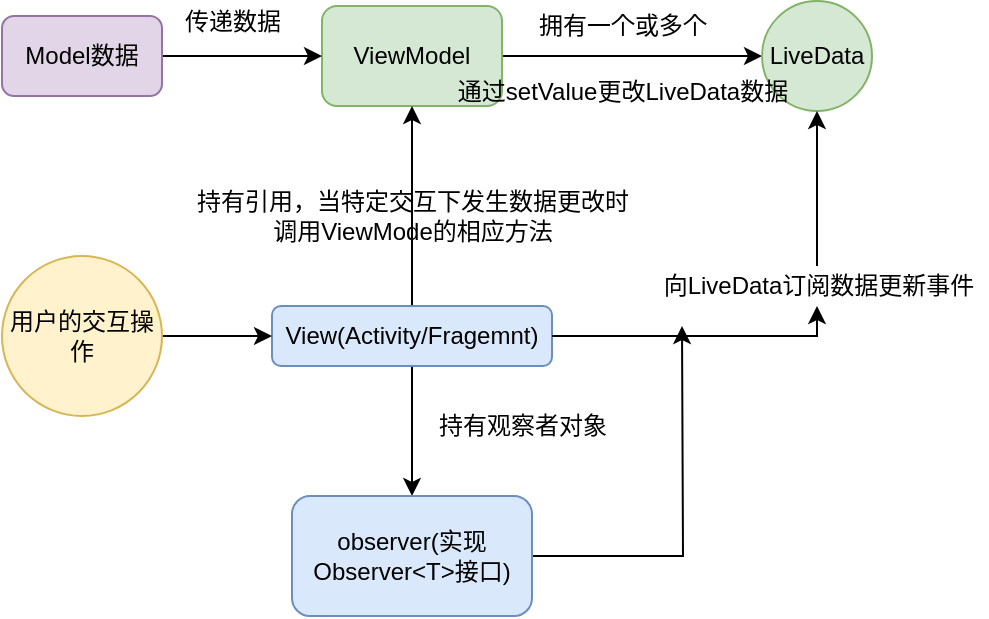 <mxfile version="14.4.3" type="github">
  <diagram id="lfB344EopuNthBP37h_Z" name="第 1 页">
    <mxGraphModel dx="1426" dy="737" grid="1" gridSize="10" guides="1" tooltips="1" connect="1" arrows="1" fold="1" page="1" pageScale="1" pageWidth="850" pageHeight="1100" math="0" shadow="0">
      <root>
        <mxCell id="0" />
        <mxCell id="1" parent="0" />
        <mxCell id="1QesOeD780qDSvLuGFu5-3" value="" style="edgeStyle=orthogonalEdgeStyle;rounded=0;orthogonalLoop=1;jettySize=auto;html=1;" edge="1" parent="1" source="1QesOeD780qDSvLuGFu5-1" target="1QesOeD780qDSvLuGFu5-2">
          <mxGeometry relative="1" as="geometry" />
        </mxCell>
        <mxCell id="1QesOeD780qDSvLuGFu5-1" value="ViewModel" style="rounded=1;whiteSpace=wrap;html=1;fillColor=#d5e8d4;strokeColor=#82b366;" vertex="1" parent="1">
          <mxGeometry x="220" y="260" width="90" height="50" as="geometry" />
        </mxCell>
        <mxCell id="1QesOeD780qDSvLuGFu5-2" value="LiveData" style="ellipse;whiteSpace=wrap;html=1;rounded=1;strokeColor=#82b366;fillColor=#d5e8d4;" vertex="1" parent="1">
          <mxGeometry x="440" y="257.5" width="55" height="55" as="geometry" />
        </mxCell>
        <mxCell id="1QesOeD780qDSvLuGFu5-5" value="拥有一个或多个" style="text;html=1;align=center;verticalAlign=middle;resizable=0;points=[];autosize=1;" vertex="1" parent="1">
          <mxGeometry x="320" y="260" width="100" height="20" as="geometry" />
        </mxCell>
        <mxCell id="1QesOeD780qDSvLuGFu5-7" value="" style="edgeStyle=orthogonalEdgeStyle;rounded=0;orthogonalLoop=1;jettySize=auto;html=1;" edge="1" parent="1" source="1QesOeD780qDSvLuGFu5-6" target="1QesOeD780qDSvLuGFu5-1">
          <mxGeometry relative="1" as="geometry" />
        </mxCell>
        <mxCell id="1QesOeD780qDSvLuGFu5-11" value="" style="edgeStyle=orthogonalEdgeStyle;rounded=0;orthogonalLoop=1;jettySize=auto;html=1;" edge="1" parent="1" source="1QesOeD780qDSvLuGFu5-6" target="1QesOeD780qDSvLuGFu5-10">
          <mxGeometry relative="1" as="geometry" />
        </mxCell>
        <mxCell id="1QesOeD780qDSvLuGFu5-13" style="edgeStyle=orthogonalEdgeStyle;rounded=0;orthogonalLoop=1;jettySize=auto;html=1;entryX=0.5;entryY=1;entryDx=0;entryDy=0;" edge="1" parent="1" source="1QesOeD780qDSvLuGFu5-15" target="1QesOeD780qDSvLuGFu5-2">
          <mxGeometry relative="1" as="geometry" />
        </mxCell>
        <mxCell id="1QesOeD780qDSvLuGFu5-6" value="View(Activity/Fragemnt)" style="rounded=1;whiteSpace=wrap;html=1;fillColor=#dae8fc;strokeColor=#6c8ebf;" vertex="1" parent="1">
          <mxGeometry x="195" y="410" width="140" height="30" as="geometry" />
        </mxCell>
        <mxCell id="1QesOeD780qDSvLuGFu5-9" value="持有引用，当特定交互下发生数据更改时&lt;br&gt;调用ViewMode的相应方法" style="text;html=1;align=center;verticalAlign=middle;resizable=0;points=[];autosize=1;" vertex="1" parent="1">
          <mxGeometry x="150" y="350" width="230" height="30" as="geometry" />
        </mxCell>
        <mxCell id="1QesOeD780qDSvLuGFu5-14" style="edgeStyle=orthogonalEdgeStyle;rounded=0;orthogonalLoop=1;jettySize=auto;html=1;exitX=1;exitY=0.5;exitDx=0;exitDy=0;" edge="1" parent="1" source="1QesOeD780qDSvLuGFu5-10">
          <mxGeometry relative="1" as="geometry">
            <mxPoint x="400" y="420" as="targetPoint" />
          </mxGeometry>
        </mxCell>
        <mxCell id="1QesOeD780qDSvLuGFu5-10" value="observer(实现Observer&amp;lt;T&amp;gt;接口)" style="whiteSpace=wrap;html=1;rounded=1;strokeColor=#6c8ebf;fillColor=#dae8fc;" vertex="1" parent="1">
          <mxGeometry x="205" y="505" width="120" height="60" as="geometry" />
        </mxCell>
        <mxCell id="1QesOeD780qDSvLuGFu5-12" value="持有观察者对象" style="text;html=1;align=center;verticalAlign=middle;resizable=0;points=[];autosize=1;" vertex="1" parent="1">
          <mxGeometry x="270" y="460" width="100" height="20" as="geometry" />
        </mxCell>
        <mxCell id="1QesOeD780qDSvLuGFu5-18" value="" style="edgeStyle=orthogonalEdgeStyle;rounded=0;orthogonalLoop=1;jettySize=auto;html=1;" edge="1" parent="1" source="1QesOeD780qDSvLuGFu5-17" target="1QesOeD780qDSvLuGFu5-1">
          <mxGeometry relative="1" as="geometry" />
        </mxCell>
        <mxCell id="1QesOeD780qDSvLuGFu5-17" value="Model数据" style="rounded=1;whiteSpace=wrap;html=1;fillColor=#e1d5e7;strokeColor=#9673a6;" vertex="1" parent="1">
          <mxGeometry x="60" y="265" width="80" height="40" as="geometry" />
        </mxCell>
        <mxCell id="1QesOeD780qDSvLuGFu5-22" value="传递数据" style="text;html=1;align=center;verticalAlign=middle;resizable=0;points=[];autosize=1;" vertex="1" parent="1">
          <mxGeometry x="145" y="257.5" width="60" height="20" as="geometry" />
        </mxCell>
        <mxCell id="1QesOeD780qDSvLuGFu5-24" style="edgeStyle=orthogonalEdgeStyle;rounded=0;orthogonalLoop=1;jettySize=auto;html=1;entryX=0;entryY=0.5;entryDx=0;entryDy=0;" edge="1" parent="1" source="1QesOeD780qDSvLuGFu5-23" target="1QesOeD780qDSvLuGFu5-6">
          <mxGeometry relative="1" as="geometry" />
        </mxCell>
        <mxCell id="1QesOeD780qDSvLuGFu5-23" value="用户的交互操作" style="ellipse;whiteSpace=wrap;html=1;aspect=fixed;fillColor=#fff2cc;strokeColor=#d6b656;" vertex="1" parent="1">
          <mxGeometry x="60" y="385" width="80" height="80" as="geometry" />
        </mxCell>
        <mxCell id="1QesOeD780qDSvLuGFu5-15" value="向LiveData订阅数据更新事件" style="text;html=1;align=center;verticalAlign=middle;resizable=0;points=[];autosize=1;" vertex="1" parent="1">
          <mxGeometry x="382.5" y="390" width="170" height="20" as="geometry" />
        </mxCell>
        <mxCell id="1QesOeD780qDSvLuGFu5-25" style="edgeStyle=orthogonalEdgeStyle;rounded=0;orthogonalLoop=1;jettySize=auto;html=1;entryX=0.5;entryY=1;entryDx=0;entryDy=0;" edge="1" parent="1" source="1QesOeD780qDSvLuGFu5-6" target="1QesOeD780qDSvLuGFu5-15">
          <mxGeometry relative="1" as="geometry">
            <mxPoint x="335" y="425" as="sourcePoint" />
            <mxPoint x="467.5" y="312.5" as="targetPoint" />
            <Array as="points">
              <mxPoint x="468" y="425" />
            </Array>
          </mxGeometry>
        </mxCell>
        <mxCell id="1QesOeD780qDSvLuGFu5-26" value="通过setValue更改LiveData数据" style="text;html=1;align=center;verticalAlign=middle;resizable=0;points=[];autosize=1;" vertex="1" parent="1">
          <mxGeometry x="280" y="292.5" width="180" height="20" as="geometry" />
        </mxCell>
      </root>
    </mxGraphModel>
  </diagram>
</mxfile>
